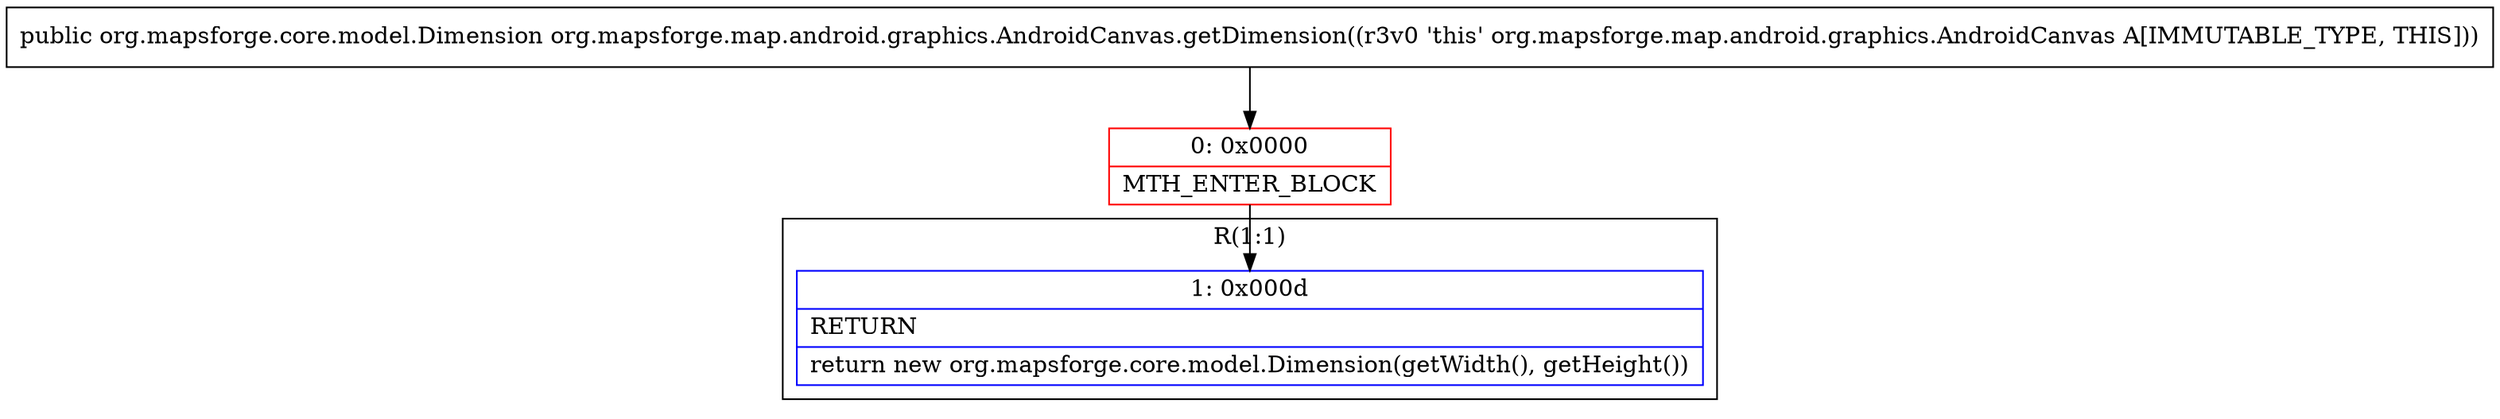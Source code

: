 digraph "CFG fororg.mapsforge.map.android.graphics.AndroidCanvas.getDimension()Lorg\/mapsforge\/core\/model\/Dimension;" {
subgraph cluster_Region_542499957 {
label = "R(1:1)";
node [shape=record,color=blue];
Node_1 [shape=record,label="{1\:\ 0x000d|RETURN\l|return new org.mapsforge.core.model.Dimension(getWidth(), getHeight())\l}"];
}
Node_0 [shape=record,color=red,label="{0\:\ 0x0000|MTH_ENTER_BLOCK\l}"];
MethodNode[shape=record,label="{public org.mapsforge.core.model.Dimension org.mapsforge.map.android.graphics.AndroidCanvas.getDimension((r3v0 'this' org.mapsforge.map.android.graphics.AndroidCanvas A[IMMUTABLE_TYPE, THIS])) }"];
MethodNode -> Node_0;
Node_0 -> Node_1;
}

